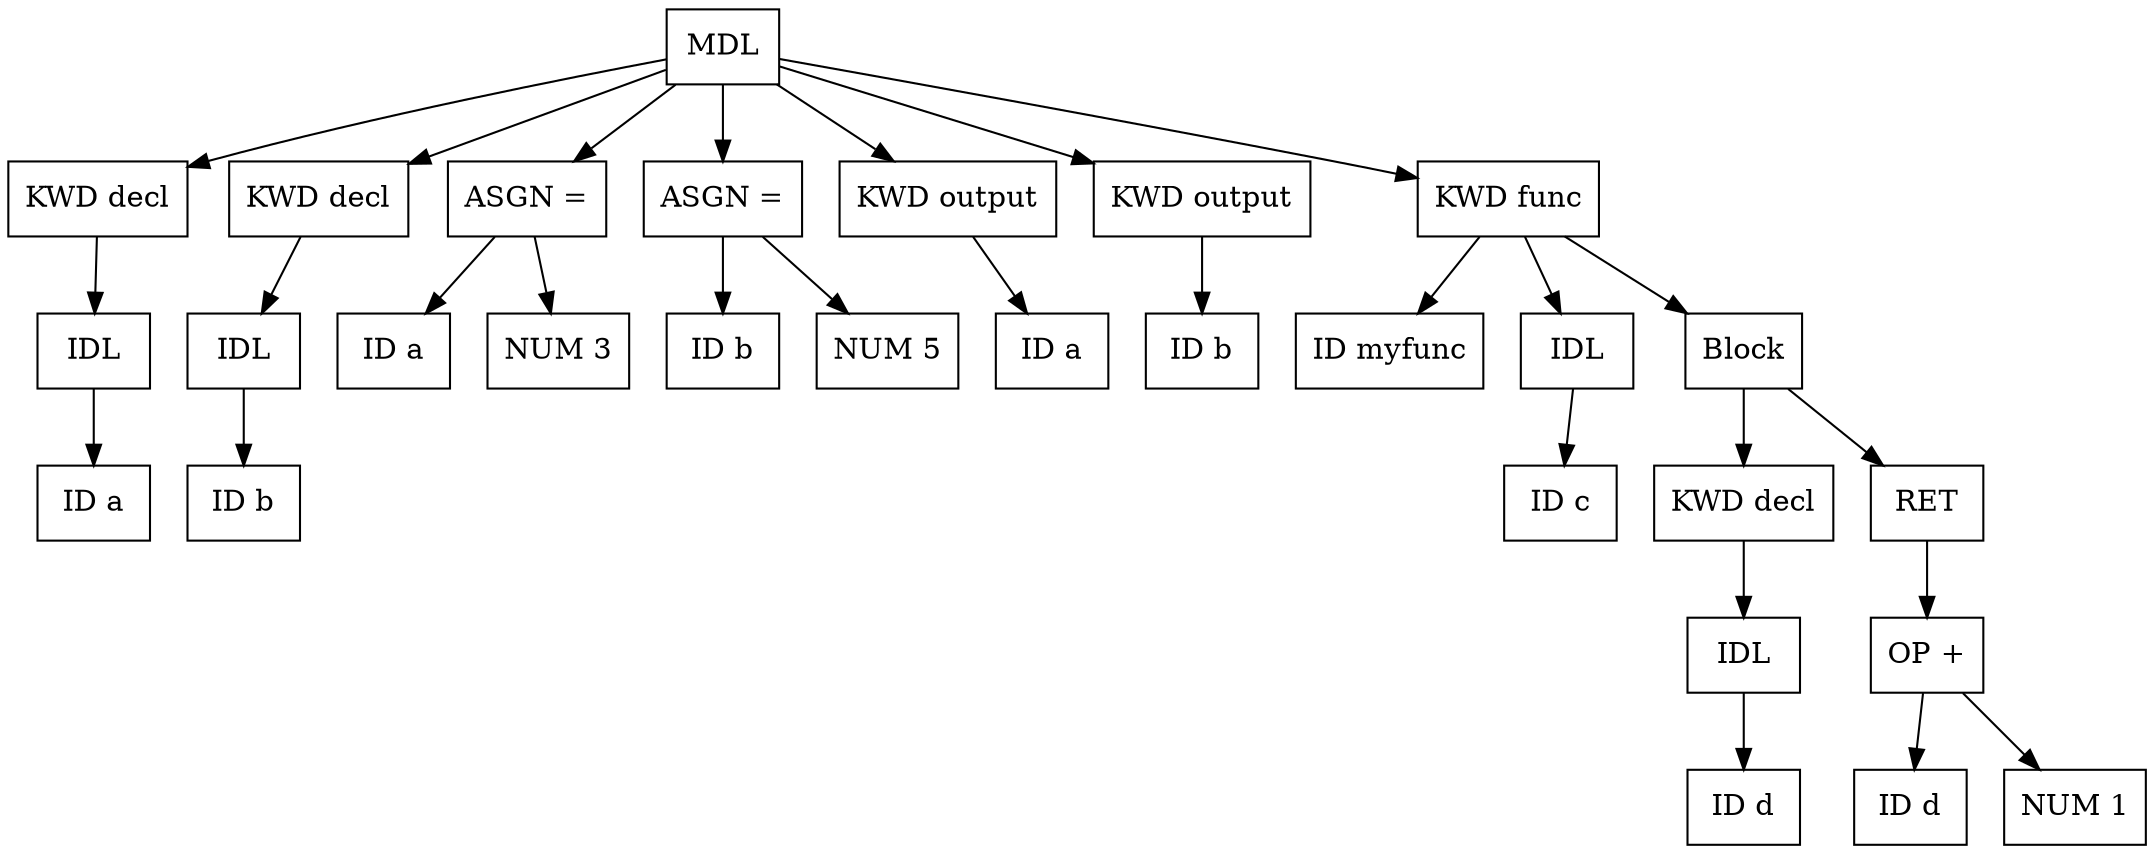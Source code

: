 digraph G {
node [shape = circle];
node0 [ uuid = "8bc2da7f-9448-4969-8dd2-7e3f4c984f87" shape = "record" label = "MDL 
" ];
node1 [ uuid = "878dfba9-b29f-4b5c-a7f9-d88ff7de2c2c" shape = "record" label = "KWD decl
" ];
node2 [ uuid = "67199713-a9b0-4728-b5c3-15c774172363" shape = "record" label = "IDL 
" ];
node3 [ uuid = "160ac489-8c4d-4e59-a45c-794e3bca3fdc" shape = "record" label = "ID a
" ];
node2 -> node3;
node1 -> node2;
node0 -> node1;
node4 [ uuid = "10651d38-e9d3-44fc-a440-4890ffb825e8" shape = "record" label = "KWD decl
" ];
node5 [ uuid = "6fab59d1-f0eb-4645-8d6c-66a196142b62" shape = "record" label = "IDL 
" ];
node6 [ uuid = "407e68cc-da1f-4a4e-a71f-bc2b112d516b" shape = "record" label = "ID b
" ];
node5 -> node6;
node4 -> node5;
node0 -> node4;
node8 [ uuid = "3be59652-f298-4109-8261-cde734b3b06e" shape = "record" label = "ASGN =
" ];
node7 [ uuid = "cd2d6aa4-7f6c-4358-8973-878bfe0ddd61" shape = "record" label = "ID a
" ];
node8 -> node7;
node9 [ uuid = "5a940fed-8a1a-4c7e-92c5-2685c141bf21" shape = "record" label = "NUM 3
" ];
node8 -> node9;
node0 -> node8;
node11 [ uuid = "f6caae31-03f1-47d8-8d1b-5258b2a2f2fb" shape = "record" label = "ASGN =
" ];
node10 [ uuid = "14ce88e5-3678-48e8-aed2-fbc86dc8118e" shape = "record" label = "ID b
" ];
node11 -> node10;
node12 [ uuid = "7456a3bb-8ec7-4955-b1c2-7c50a4594b6a" shape = "record" label = "NUM 5
" ];
node11 -> node12;
node0 -> node11;
node13 [ uuid = "4a0e1d21-2669-4061-86f9-09fc62f5f4cc" shape = "record" label = "KWD output
" ];
node14 [ uuid = "b4bc1883-6fa7-40d9-bd4d-c9ab60ff3bb0" shape = "record" label = "ID a
" ];
node13 -> node14;
node0 -> node13;
node15 [ uuid = "8e06caeb-002d-49cb-b577-b14fbefe885f" shape = "record" label = "KWD output
" ];
node16 [ uuid = "4d553904-a994-4b40-8910-91b2decea4f7" shape = "record" label = "ID b
" ];
node15 -> node16;
node0 -> node15;
node17 [ uuid = "20ec10e8-2ad7-445a-bc31-407e91125e90" shape = "record" label = "KWD func
" ];
node18 [ uuid = "7e36f326-b317-41a6-baea-5bf44deed089" shape = "record" label = "ID myfunc
" ];
node17 -> node18;
node19 [ uuid = "129ae060-7f6e-4afa-a0f8-9ed04cebea74" shape = "record" label = "IDL 
" ];
node20 [ uuid = "99a2b40d-968d-452a-b7af-4b1d67f9523f" shape = "record" label = "ID c
" ];
node19 -> node20;
node17 -> node19;
node21 [ uuid = "acbb5c26-b8f7-4d11-80cb-971f6a3b7d1c" shape = "record" label = "Block 
" ];
node22 [ uuid = "276f4fdb-e814-46ee-b6f9-f57b7d16fc96" shape = "record" label = "KWD decl
" ];
node23 [ uuid = "f1287a76-9cad-423b-bb1b-f380d2229b29" shape = "record" label = "IDL 
" ];
node24 [ uuid = "85fd26b4-2e95-45eb-9e2e-5da4e799e1db" shape = "record" label = "ID d
" ];
node23 -> node24;
node22 -> node23;
node21 -> node22;
node25 [ uuid = "3746fc7d-a5ec-4f69-a829-ab98af7bf98e" shape = "record" label = "RET 
" ];
node27 [ uuid = "afa8fc38-c462-4780-8b88-4e42074b7611" shape = "record" label = "OP +
" ];
node26 [ uuid = "7299ca68-c4a7-4317-98fd-3cc4413933a0" shape = "record" label = "ID d
" ];
node27 -> node26;
node28 [ uuid = "cc72bca5-9f6b-44f1-ad79-a73d8b1b6f40" shape = "record" label = "NUM 1
" ];
node27 -> node28;
node25 -> node27;
node21 -> node25;
node17 -> node21;
node0 -> node17;
}
